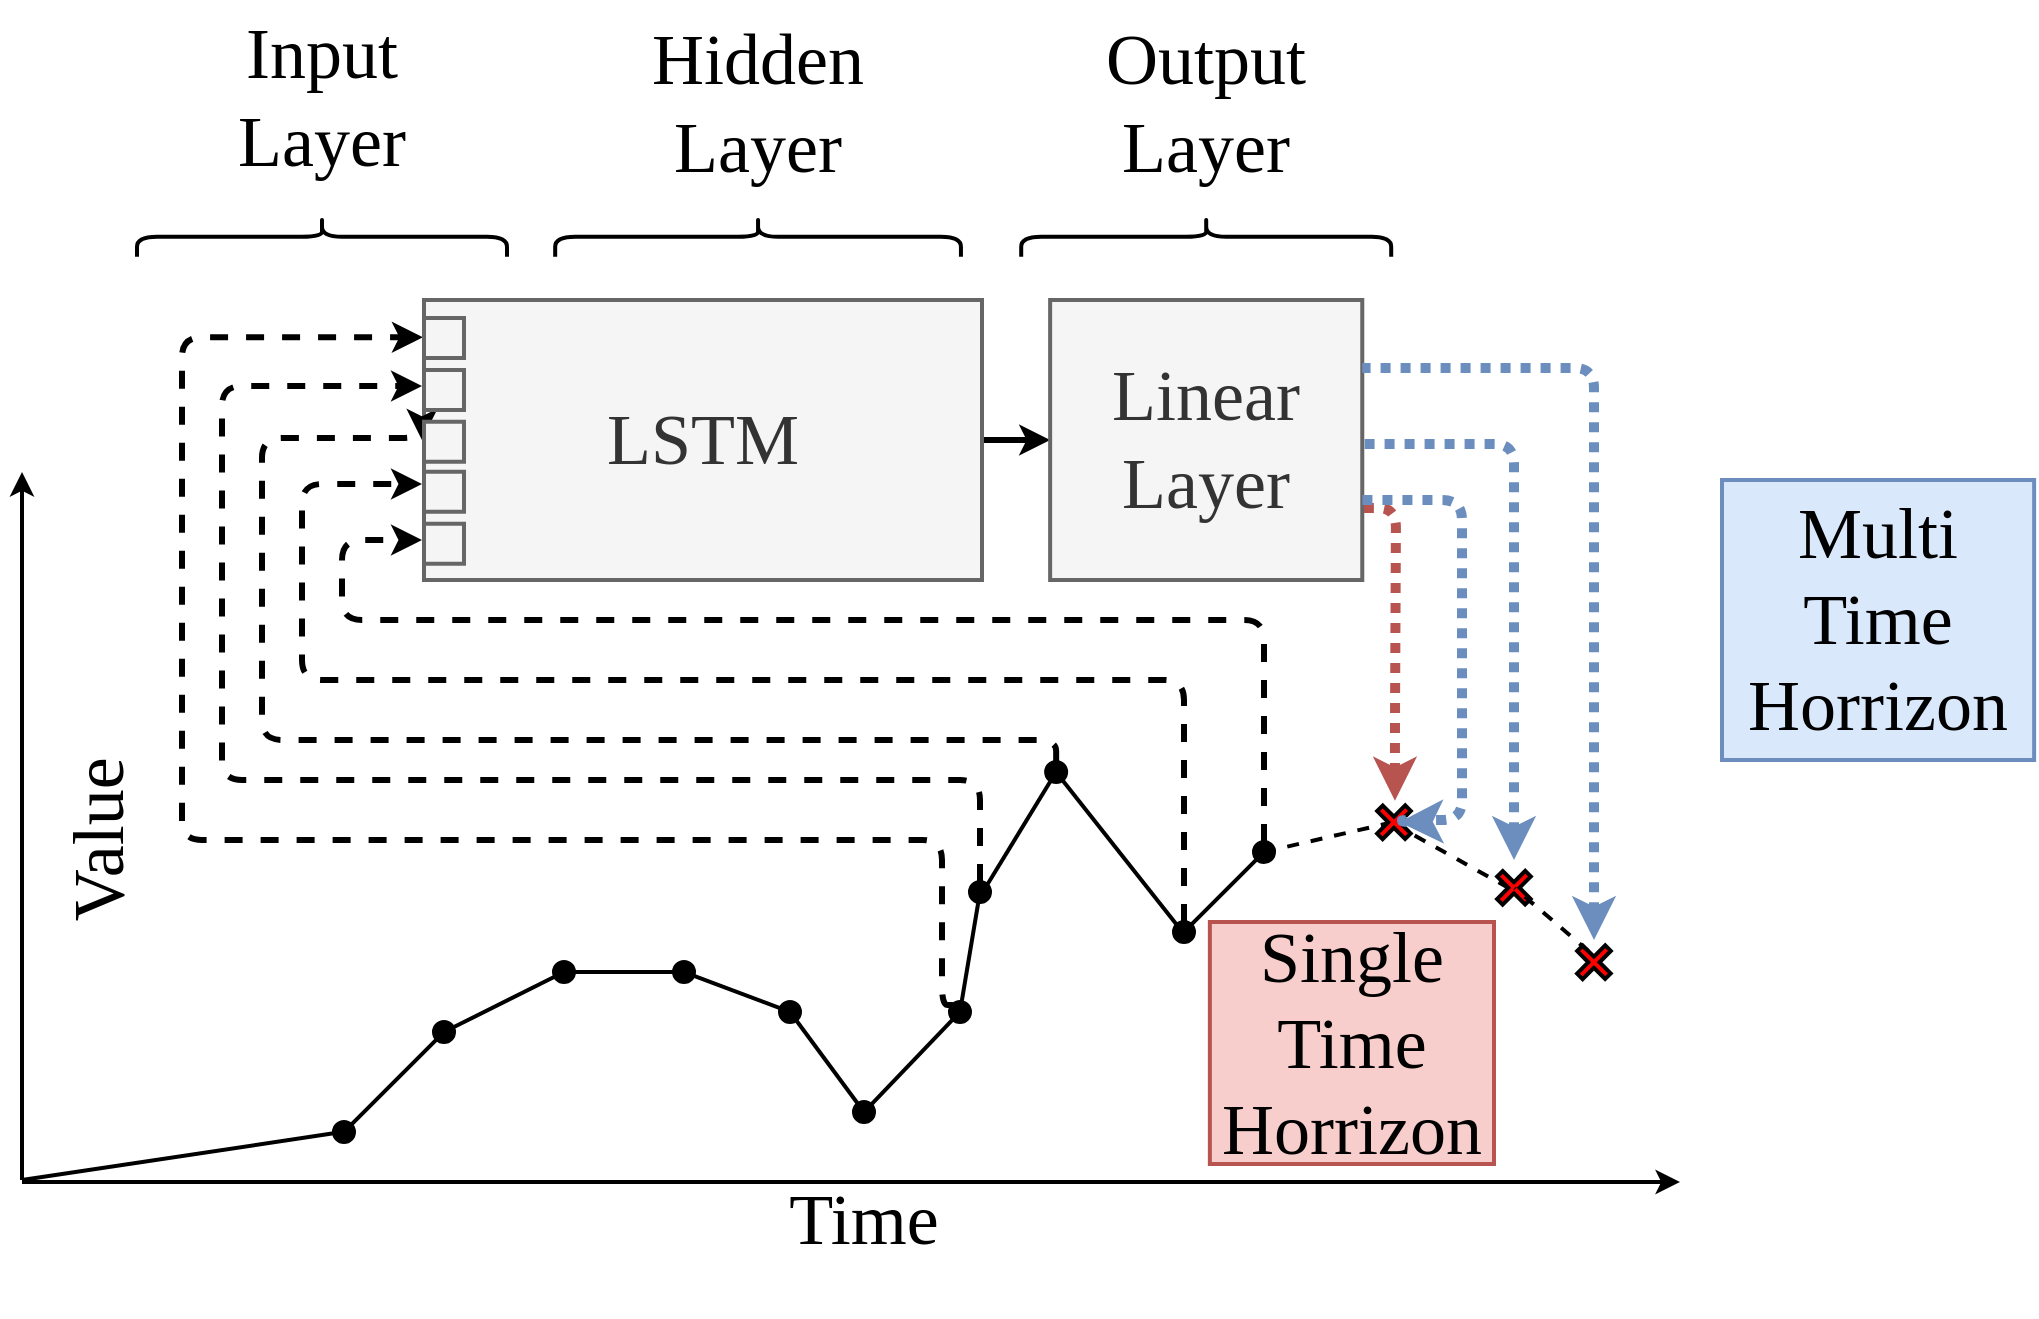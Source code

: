 <mxfile scale="5" border="0">
    <diagram id="FgpiK9OE_3OYkIBHCV0x" name="Page-1">
        <mxGraphModel dx="1987" dy="744" grid="1" gridSize="10" guides="1" tooltips="1" connect="1" arrows="1" fold="1" page="1" pageScale="1" pageWidth="850" pageHeight="1100" background="#ffffff" math="0" shadow="0">
            <root>
                <mxCell id="0"/>
                <mxCell id="1" parent="0"/>
                <mxCell id="117" value="" style="shape=curlyBracket;whiteSpace=wrap;html=1;rounded=1;fillColor=#FF0000;rotation=90;fontFamily=Garamond;fontSize=36;strokeWidth=2;" parent="1" vertex="1">
                    <mxGeometry x="368.03" y="146.93" width="20" height="202.88" as="geometry"/>
                </mxCell>
                <mxCell id="690" value="Hidden Layer" style="text;align=center;verticalAlign=middle;rounded=0;fontFamily=Garamond;html=1;whiteSpace=wrap;fontSize=36;rotation=0;strokeWidth=2;" parent="1" vertex="1">
                    <mxGeometry x="300.0" y="133.93" width="156.07" height="97.12" as="geometry"/>
                </mxCell>
                <mxCell id="692" value="" style="shape=curlyBracket;whiteSpace=wrap;html=1;rounded=1;fillColor=#FF0000;rotation=90;fontFamily=Garamond;fontSize=36;strokeWidth=2;" parent="1" vertex="1">
                    <mxGeometry x="150" y="155.87" width="20" height="185" as="geometry"/>
                </mxCell>
                <mxCell id="758" value="" style="edgeStyle=none;html=1;strokeWidth=3;" parent="1" source="695" target="699" edge="1">
                    <mxGeometry relative="1" as="geometry"/>
                </mxCell>
                <mxCell id="695" value="LSTM" style="text;align=center;verticalAlign=middle;rounded=0;fontFamily=Garamond;html=1;whiteSpace=wrap;fontSize=36;rotation=0;strokeWidth=2;fillColor=#f5f5f5;fontColor=#333333;strokeColor=#666666;" parent="1" vertex="1">
                    <mxGeometry x="211" y="280" width="279" height="140" as="geometry"/>
                </mxCell>
                <mxCell id="698" value="Input Layer" style="text;align=center;verticalAlign=middle;rounded=0;fontFamily=Garamond;html=1;whiteSpace=wrap;fontSize=36;rotation=0;strokeWidth=2;" parent="1" vertex="1">
                    <mxGeometry x="81.97" y="130" width="156.07" height="97.12" as="geometry"/>
                </mxCell>
                <mxCell id="699" value="Linear Layer" style="text;align=center;verticalAlign=middle;rounded=0;fontFamily=Garamond;html=1;whiteSpace=wrap;fontSize=36;rotation=0;strokeWidth=2;fillColor=#f5f5f5;fontColor=#333333;strokeColor=#666666;" parent="1" vertex="1">
                    <mxGeometry x="524.07" y="280" width="156.07" height="140" as="geometry"/>
                </mxCell>
                <mxCell id="700" value="" style="shape=curlyBracket;whiteSpace=wrap;html=1;rounded=1;fillColor=#FF0000;rotation=90;fontFamily=Garamond;fontSize=36;strokeWidth=2;" parent="1" vertex="1">
                    <mxGeometry x="592.1" y="155.87" width="20" height="185" as="geometry"/>
                </mxCell>
                <mxCell id="701" value="Output Layer" style="text;align=center;verticalAlign=middle;rounded=0;fontFamily=Garamond;html=1;whiteSpace=wrap;fontSize=36;rotation=0;strokeWidth=2;" parent="1" vertex="1">
                    <mxGeometry x="524.07" y="133.93" width="156.07" height="97.12" as="geometry"/>
                </mxCell>
                <mxCell id="704" value="" style="curved=1;endArrow=none;html=1;endFill=0;startArrow=none;entryX=0;entryY=0;entryDx=7.989;entryDy=7.904;fontFamily=Garamond;fontSize=36;strokeWidth=2;entryPerimeter=0;dashed=1;exitX=0.471;exitY=0.536;exitDx=0;exitDy=0;exitPerimeter=0;" parent="1" source="732" target="737" edge="1">
                    <mxGeometry width="50" height="50" relative="1" as="geometry">
                        <mxPoint x="641" y="566" as="sourcePoint"/>
                        <mxPoint x="706.162" y="550.923" as="targetPoint"/>
                        <Array as="points"/>
                    </mxGeometry>
                </mxCell>
                <mxCell id="705" value="" style="curved=1;endArrow=none;html=1;endFill=0;startArrow=none;entryX=0.514;entryY=0.5;entryDx=0;entryDy=0;fontFamily=Garamond;fontSize=36;strokeWidth=2;entryPerimeter=0;dashed=1;" parent="1" target="732" edge="1">
                    <mxGeometry width="50" height="50" relative="1" as="geometry">
                        <mxPoint x="631" y="556" as="sourcePoint"/>
                        <mxPoint x="637.464" y="569.536" as="targetPoint"/>
                        <Array as="points"/>
                    </mxGeometry>
                </mxCell>
                <mxCell id="706" value="" style="endArrow=classic;html=1;fontFamily=Garamond;fontSize=36;strokeWidth=2;" parent="1" edge="1">
                    <mxGeometry width="50" height="50" relative="1" as="geometry">
                        <mxPoint x="10" y="721" as="sourcePoint"/>
                        <mxPoint x="839" y="721" as="targetPoint"/>
                    </mxGeometry>
                </mxCell>
                <mxCell id="707" value="" style="endArrow=classic;html=1;fontFamily=Garamond;fontSize=36;strokeWidth=2;startArrow=none;" parent="1" edge="1">
                    <mxGeometry width="50" height="50" relative="1" as="geometry">
                        <mxPoint x="10" y="720" as="sourcePoint"/>
                        <mxPoint x="10" y="366" as="targetPoint"/>
                    </mxGeometry>
                </mxCell>
                <mxCell id="709" value="" style="curved=1;endArrow=none;html=1;endFill=0;fontFamily=Garamond;fontSize=36;strokeWidth=2;" parent="1" edge="1">
                    <mxGeometry width="50" height="50" relative="1" as="geometry">
                        <mxPoint x="10" y="720" as="sourcePoint"/>
                        <mxPoint x="170" y="696" as="targetPoint"/>
                        <Array as="points"/>
                    </mxGeometry>
                </mxCell>
                <mxCell id="710" value="" style="ellipse;whiteSpace=wrap;html=1;aspect=fixed;fillColor=#000000;fontFamily=Garamond;fontSize=36;strokeWidth=2;" parent="1" vertex="1">
                    <mxGeometry x="166" y="691" width="10" height="10" as="geometry"/>
                </mxCell>
                <mxCell id="712" value="" style="ellipse;whiteSpace=wrap;html=1;aspect=fixed;fillColor=#000000;fontFamily=Garamond;fontSize=36;strokeWidth=2;" parent="1" vertex="1">
                    <mxGeometry x="216" y="641" width="10" height="10" as="geometry"/>
                </mxCell>
                <mxCell id="713" value="" style="curved=1;endArrow=none;html=1;endFill=0;startArrow=none;fontFamily=Garamond;fontSize=36;strokeWidth=2;" parent="1" source="710" target="712" edge="1">
                    <mxGeometry width="50" height="50" relative="1" as="geometry">
                        <mxPoint x="210.041" y="559.054" as="sourcePoint"/>
                        <mxPoint x="789" y="573" as="targetPoint"/>
                        <Array as="points"/>
                    </mxGeometry>
                </mxCell>
                <mxCell id="714" value="" style="ellipse;whiteSpace=wrap;html=1;aspect=fixed;fillColor=#000000;fontFamily=Garamond;fontSize=36;strokeWidth=2;" parent="1" vertex="1">
                    <mxGeometry x="276" y="611" width="10" height="10" as="geometry"/>
                </mxCell>
                <mxCell id="715" value="" style="curved=1;endArrow=none;html=1;endFill=0;startArrow=none;fontFamily=Garamond;fontSize=36;strokeWidth=2;" parent="1" source="712" target="714" edge="1">
                    <mxGeometry width="50" height="50" relative="1" as="geometry">
                        <mxPoint x="268.069" y="523.094" as="sourcePoint"/>
                        <mxPoint x="789" y="573" as="targetPoint"/>
                        <Array as="points"/>
                    </mxGeometry>
                </mxCell>
                <mxCell id="716" value="" style="ellipse;whiteSpace=wrap;html=1;aspect=fixed;fillColor=#000000;fontFamily=Garamond;fontSize=36;strokeWidth=2;" parent="1" vertex="1">
                    <mxGeometry x="336" y="611" width="10" height="10" as="geometry"/>
                </mxCell>
                <mxCell id="717" value="" style="curved=1;endArrow=none;html=1;endFill=0;startArrow=none;fontFamily=Garamond;fontSize=36;strokeWidth=2;" parent="1" source="714" target="716" edge="1">
                    <mxGeometry width="50" height="50" relative="1" as="geometry">
                        <mxPoint x="293.293" y="570.95" as="sourcePoint"/>
                        <mxPoint x="789" y="573" as="targetPoint"/>
                        <Array as="points"/>
                    </mxGeometry>
                </mxCell>
                <mxCell id="718" value="" style="ellipse;whiteSpace=wrap;html=1;aspect=fixed;fillColor=#000000;fontFamily=Garamond;fontSize=36;strokeWidth=2;" parent="1" vertex="1">
                    <mxGeometry x="389" y="631" width="10" height="10" as="geometry"/>
                </mxCell>
                <mxCell id="719" value="" style="curved=1;endArrow=none;html=1;endFill=0;startArrow=none;fontFamily=Garamond;fontSize=36;strokeWidth=2;" parent="1" source="716" target="718" edge="1">
                    <mxGeometry width="50" height="50" relative="1" as="geometry">
                        <mxPoint x="348.835" y="617.272" as="sourcePoint"/>
                        <mxPoint x="789" y="573" as="targetPoint"/>
                        <Array as="points"/>
                    </mxGeometry>
                </mxCell>
                <mxCell id="720" value="" style="ellipse;whiteSpace=wrap;html=1;aspect=fixed;fillColor=#000000;fontFamily=Garamond;fontSize=36;strokeWidth=2;" parent="1" vertex="1">
                    <mxGeometry x="426" y="681" width="10" height="10" as="geometry"/>
                </mxCell>
                <mxCell id="721" value="" style="curved=1;endArrow=none;html=1;endFill=0;startArrow=none;fontFamily=Garamond;fontSize=36;strokeWidth=2;" parent="1" source="718" target="720" edge="1">
                    <mxGeometry width="50" height="50" relative="1" as="geometry">
                        <mxPoint x="408.95" y="636.707" as="sourcePoint"/>
                        <mxPoint x="789" y="573" as="targetPoint"/>
                        <Array as="points"/>
                    </mxGeometry>
                </mxCell>
                <mxCell id="722" value="" style="ellipse;whiteSpace=wrap;html=1;aspect=fixed;fillColor=#000000;fontFamily=Garamond;fontSize=36;strokeWidth=2;" parent="1" vertex="1">
                    <mxGeometry x="474" y="631" width="10" height="10" as="geometry"/>
                </mxCell>
                <mxCell id="723" value="" style="curved=1;endArrow=none;html=1;endFill=0;startArrow=none;fontFamily=Garamond;fontSize=36;strokeWidth=2;" parent="1" source="720" target="722" edge="1">
                    <mxGeometry width="50" height="50" relative="1" as="geometry">
                        <mxPoint x="444.85" y="680.927" as="sourcePoint"/>
                        <mxPoint x="789" y="573" as="targetPoint"/>
                        <Array as="points"/>
                    </mxGeometry>
                </mxCell>
                <mxCell id="724" value="" style="ellipse;whiteSpace=wrap;html=1;aspect=fixed;fillColor=#000000;fontFamily=Garamond;fontSize=36;strokeWidth=2;" parent="1" vertex="1">
                    <mxGeometry x="484" y="571" width="10" height="10" as="geometry"/>
                </mxCell>
                <mxCell id="725" value="" style="curved=1;endArrow=none;html=1;endFill=0;startArrow=none;fontFamily=Garamond;fontSize=36;strokeWidth=2;" parent="1" source="722" target="724" edge="1">
                    <mxGeometry width="50" height="50" relative="1" as="geometry">
                        <mxPoint x="459.661" y="750.956" as="sourcePoint"/>
                        <mxPoint x="789" y="573" as="targetPoint"/>
                        <Array as="points"/>
                    </mxGeometry>
                </mxCell>
                <mxCell id="751" style="edgeStyle=orthogonalEdgeStyle;html=1;exitX=0.5;exitY=0;exitDx=0;exitDy=0;dashed=1;strokeWidth=3;startArrow=none;startFill=0;endArrow=classic;endFill=1;" parent="1" source="726" edge="1">
                    <mxGeometry relative="1" as="geometry">
                        <mxPoint x="210" y="350" as="targetPoint"/>
                        <Array as="points">
                            <mxPoint x="527" y="500"/>
                            <mxPoint x="130" y="500"/>
                            <mxPoint x="130" y="349"/>
                        </Array>
                    </mxGeometry>
                </mxCell>
                <mxCell id="726" value="" style="ellipse;whiteSpace=wrap;html=1;aspect=fixed;fillColor=#000000;fontFamily=Garamond;fontSize=36;strokeWidth=2;" parent="1" vertex="1">
                    <mxGeometry x="522.07" y="511" width="10" height="10" as="geometry"/>
                </mxCell>
                <mxCell id="727" value="" style="curved=1;endArrow=none;html=1;endFill=0;startArrow=none;fontFamily=Garamond;fontSize=36;strokeWidth=2;exitX=1;exitY=0;exitDx=0;exitDy=0;" parent="1" source="724" target="726" edge="1">
                    <mxGeometry width="50" height="50" relative="1" as="geometry">
                        <mxPoint x="474" y="566" as="sourcePoint"/>
                        <mxPoint x="789" y="573" as="targetPoint"/>
                        <Array as="points"/>
                    </mxGeometry>
                </mxCell>
                <mxCell id="728" value="" style="curved=1;endArrow=none;html=1;endFill=0;startArrow=none;entryX=0;entryY=1;entryDx=0;entryDy=0;fontFamily=Garamond;fontSize=36;strokeWidth=2;" parent="1" source="730" target="729" edge="1">
                    <mxGeometry width="50" height="50" relative="1" as="geometry">
                        <mxPoint x="677.862" y="529.176" as="sourcePoint"/>
                        <mxPoint x="789" y="573" as="targetPoint"/>
                        <Array as="points"/>
                    </mxGeometry>
                </mxCell>
                <mxCell id="745" style="edgeStyle=orthogonalEdgeStyle;html=1;dashed=1;endArrow=classic;endFill=1;strokeWidth=3;" parent="1" source="729" edge="1">
                    <mxGeometry relative="1" as="geometry">
                        <mxPoint x="210" y="400" as="targetPoint"/>
                        <Array as="points">
                            <mxPoint x="631" y="440"/>
                            <mxPoint x="170" y="440"/>
                            <mxPoint x="170" y="400"/>
                        </Array>
                    </mxGeometry>
                </mxCell>
                <mxCell id="729" value="" style="ellipse;whiteSpace=wrap;html=1;aspect=fixed;fillColor=#000000;fontFamily=Garamond;fontSize=36;strokeWidth=2;" parent="1" vertex="1">
                    <mxGeometry x="626" y="551" width="10" height="10" as="geometry"/>
                </mxCell>
                <mxCell id="746" style="edgeStyle=orthogonalEdgeStyle;html=1;dashed=1;endArrow=classic;endFill=1;strokeWidth=3;startArrow=none;startFill=0;" parent="1" edge="1">
                    <mxGeometry relative="1" as="geometry">
                        <mxPoint x="210" y="372" as="targetPoint"/>
                        <Array as="points">
                            <mxPoint x="591" y="470"/>
                            <mxPoint x="150" y="470"/>
                            <mxPoint x="150" y="372"/>
                        </Array>
                        <mxPoint x="591" y="591" as="sourcePoint"/>
                    </mxGeometry>
                </mxCell>
                <mxCell id="730" value="" style="ellipse;whiteSpace=wrap;html=1;aspect=fixed;fillColor=#000000;fontFamily=Garamond;fontSize=36;strokeWidth=2;" parent="1" vertex="1">
                    <mxGeometry x="586" y="591" width="10" height="10" as="geometry"/>
                </mxCell>
                <mxCell id="731" value="" style="curved=1;endArrow=none;html=1;endFill=0;startArrow=none;fontFamily=Garamond;fontSize=36;strokeWidth=2;entryX=0;entryY=0;entryDx=0;entryDy=0;" parent="1" target="730" edge="1">
                    <mxGeometry width="50" height="50" relative="1" as="geometry">
                        <mxPoint x="527" y="516" as="sourcePoint"/>
                        <mxPoint x="674" y="556" as="targetPoint"/>
                        <Array as="points"/>
                    </mxGeometry>
                </mxCell>
                <mxCell id="747" style="edgeStyle=orthogonalEdgeStyle;html=1;dashed=1;endArrow=none;endFill=0;startArrow=classic;startFill=1;strokeWidth=5;entryX=1;entryY=0.75;entryDx=0;entryDy=0;dashPattern=1 1;fillColor=#f8cecc;strokeColor=#b85450;exitX=0.9;exitY=0.132;exitDx=0;exitDy=0;exitPerimeter=0;" parent="1" source="732" edge="1">
                    <mxGeometry relative="1" as="geometry">
                        <mxPoint x="680.14" y="384" as="targetPoint"/>
                        <mxPoint x="696" y="659" as="sourcePoint"/>
                        <Array as="points">
                            <mxPoint x="697" y="490"/>
                            <mxPoint x="697" y="490"/>
                            <mxPoint x="697" y="384"/>
                        </Array>
                    </mxGeometry>
                </mxCell>
                <mxCell id="732" value="" style="shape=cross;whiteSpace=wrap;html=1;rotation=-45;fillColor=#FF0000;fontFamily=Garamond;fontSize=36;strokeWidth=2;" parent="1" vertex="1">
                    <mxGeometry x="686" y="531.24" width="19.93" height="19.76" as="geometry"/>
                </mxCell>
                <mxCell id="734" value="Value" style="text;align=center;verticalAlign=middle;rounded=0;fontFamily=Garamond;html=1;whiteSpace=wrap;fontSize=36;rotation=-90;strokeWidth=2;" parent="1" vertex="1">
                    <mxGeometry x="-30" y="501" width="156.07" height="97.12" as="geometry"/>
                </mxCell>
                <mxCell id="735" value="Time" style="text;align=center;verticalAlign=middle;rounded=0;fontFamily=Garamond;html=1;whiteSpace=wrap;fontSize=36;rotation=0;strokeWidth=2;" parent="1" vertex="1">
                    <mxGeometry x="352.97" y="691" width="156.07" height="97.12" as="geometry"/>
                </mxCell>
                <mxCell id="737" value="" style="shape=cross;whiteSpace=wrap;html=1;rotation=-45;fillColor=#FF0000;fontFamily=Garamond;fontSize=36;strokeWidth=2;" parent="1" vertex="1">
                    <mxGeometry x="746" y="564" width="19.93" height="19.76" as="geometry"/>
                </mxCell>
                <mxCell id="738" value="" style="shape=cross;whiteSpace=wrap;html=1;rotation=-45;fillColor=#FF0000;fontFamily=Garamond;fontSize=36;strokeWidth=2;" parent="1" vertex="1">
                    <mxGeometry x="786" y="601.24" width="19.93" height="19.76" as="geometry"/>
                </mxCell>
                <mxCell id="739" value="" style="curved=1;endArrow=none;html=1;endFill=0;startArrow=none;fontFamily=Garamond;fontSize=36;strokeWidth=2;dashed=1;exitX=0;exitY=0;exitDx=11.941;exitDy=3.952;exitPerimeter=0;entryX=0.508;entryY=0.517;entryDx=0;entryDy=0;entryPerimeter=0;" parent="1" source="738" target="737" edge="1">
                    <mxGeometry width="50" height="50" relative="1" as="geometry">
                        <mxPoint x="763" y="661" as="sourcePoint"/>
                        <mxPoint x="756" y="571" as="targetPoint"/>
                        <Array as="points"/>
                    </mxGeometry>
                </mxCell>
                <mxCell id="748" style="edgeStyle=orthogonalEdgeStyle;html=1;dashed=1;endArrow=none;endFill=0;startArrow=classic;startFill=1;strokeWidth=5;entryX=1;entryY=0.25;entryDx=0;entryDy=0;dashPattern=1 1;fillColor=#dae8fc;strokeColor=#6c8ebf;" parent="1" edge="1">
                    <mxGeometry relative="1" as="geometry">
                        <mxPoint x="680.14" y="314" as="targetPoint"/>
                        <mxPoint x="796" y="600" as="sourcePoint"/>
                        <Array as="points">
                            <mxPoint x="796" y="314"/>
                        </Array>
                    </mxGeometry>
                </mxCell>
                <mxCell id="749" style="edgeStyle=orthogonalEdgeStyle;html=1;dashed=1;endArrow=none;endFill=0;startArrow=classic;startFill=1;strokeWidth=5;dashPattern=1 1;fillColor=#dae8fc;strokeColor=#6c8ebf;" parent="1" edge="1">
                    <mxGeometry relative="1" as="geometry">
                        <mxPoint x="680.14" y="352" as="targetPoint"/>
                        <mxPoint x="756" y="560" as="sourcePoint"/>
                        <Array as="points">
                            <mxPoint x="756" y="352"/>
                        </Array>
                    </mxGeometry>
                </mxCell>
                <mxCell id="752" style="edgeStyle=orthogonalEdgeStyle;html=1;exitX=0.5;exitY=0;exitDx=0;exitDy=0;dashed=1;strokeWidth=3;startArrow=none;startFill=0;endArrow=classic;endFill=1;" parent="1" source="724" edge="1">
                    <mxGeometry relative="1" as="geometry">
                        <mxPoint x="522.02" y="615.87" as="sourcePoint"/>
                        <mxPoint x="210" y="323" as="targetPoint"/>
                        <Array as="points">
                            <mxPoint x="489" y="520"/>
                            <mxPoint x="110" y="520"/>
                            <mxPoint x="110" y="323"/>
                        </Array>
                    </mxGeometry>
                </mxCell>
                <mxCell id="753" style="edgeStyle=orthogonalEdgeStyle;html=1;exitX=0;exitY=0;exitDx=0;exitDy=0;entryX=-0.002;entryY=0.133;entryDx=0;entryDy=0;dashed=1;strokeWidth=3;startArrow=none;startFill=0;endArrow=classic;endFill=1;entryPerimeter=0;" parent="1" source="722" target="695" edge="1">
                    <mxGeometry relative="1" as="geometry">
                        <mxPoint x="426" y="669.13" as="sourcePoint"/>
                        <mxPoint x="231.326" y="310.0" as="targetPoint"/>
                        <Array as="points">
                            <mxPoint x="470" y="633"/>
                            <mxPoint x="470" y="550"/>
                            <mxPoint x="90" y="550"/>
                            <mxPoint x="90" y="299"/>
                        </Array>
                    </mxGeometry>
                </mxCell>
                <mxCell id="754" value="Multi Time Horrizon" style="text;align=center;verticalAlign=middle;rounded=0;fontFamily=Garamond;html=1;whiteSpace=wrap;fontSize=36;rotation=0;strokeWidth=2;fillColor=#dae8fc;strokeColor=#6c8ebf;" parent="1" vertex="1">
                    <mxGeometry x="860.0" y="370" width="156.07" height="140" as="geometry"/>
                </mxCell>
                <mxCell id="755" value="Single Time Horrizon" style="text;align=center;verticalAlign=middle;rounded=0;fontFamily=Garamond;html=1;whiteSpace=wrap;fontSize=36;rotation=0;strokeWidth=2;fillColor=#f8cecc;strokeColor=#b85450;" parent="1" vertex="1">
                    <mxGeometry x="603.93" y="591" width="142.07" height="121" as="geometry"/>
                </mxCell>
                <mxCell id="756" style="edgeStyle=orthogonalEdgeStyle;html=1;dashed=1;endArrow=none;endFill=0;startArrow=classic;startFill=1;strokeWidth=5;dashPattern=1 1;fillColor=#dae8fc;strokeColor=#6c8ebf;exitX=0;exitY=0;exitDx=11.941;exitDy=11.856;exitPerimeter=0;" parent="1" source="732" edge="1">
                    <mxGeometry relative="1" as="geometry">
                        <mxPoint x="680" y="380" as="targetPoint"/>
                        <mxPoint x="766" y="570" as="sourcePoint"/>
                        <Array as="points">
                            <mxPoint x="700" y="541"/>
                            <mxPoint x="700" y="540"/>
                            <mxPoint x="730" y="540"/>
                            <mxPoint x="730" y="380"/>
                        </Array>
                    </mxGeometry>
                </mxCell>
                <mxCell id="763" value="" style="text;align=center;verticalAlign=middle;rounded=0;fontFamily=Garamond;html=1;whiteSpace=wrap;fontSize=36;rotation=0;strokeWidth=2;fillColor=#f5f5f5;fontColor=#333333;strokeColor=#666666;" vertex="1" parent="1">
                    <mxGeometry x="211" y="315" width="20" height="20" as="geometry"/>
                </mxCell>
                <mxCell id="764" value="" style="text;align=center;verticalAlign=middle;rounded=0;fontFamily=Garamond;html=1;whiteSpace=wrap;fontSize=36;rotation=0;strokeWidth=2;fillColor=#f5f5f5;fontColor=#333333;strokeColor=#666666;" vertex="1" parent="1">
                    <mxGeometry x="211" y="340.87" width="20" height="20" as="geometry"/>
                </mxCell>
                <mxCell id="765" value="" style="text;align=center;verticalAlign=middle;rounded=0;fontFamily=Garamond;html=1;whiteSpace=wrap;fontSize=36;rotation=0;strokeWidth=2;fillColor=#f5f5f5;fontColor=#333333;strokeColor=#666666;" vertex="1" parent="1">
                    <mxGeometry x="211" y="289" width="20" height="20" as="geometry"/>
                </mxCell>
                <mxCell id="766" value="" style="text;align=center;verticalAlign=middle;rounded=0;fontFamily=Garamond;html=1;whiteSpace=wrap;fontSize=36;rotation=0;strokeWidth=2;fillColor=#f5f5f5;fontColor=#333333;strokeColor=#666666;" vertex="1" parent="1">
                    <mxGeometry x="211" y="365.87" width="20" height="20" as="geometry"/>
                </mxCell>
                <mxCell id="767" value="" style="text;align=center;verticalAlign=middle;rounded=0;fontFamily=Garamond;html=1;whiteSpace=wrap;fontSize=36;rotation=0;strokeWidth=2;fillColor=#f5f5f5;fontColor=#333333;strokeColor=#666666;" vertex="1" parent="1">
                    <mxGeometry x="211" y="391.87" width="20" height="20" as="geometry"/>
                </mxCell>
            </root>
        </mxGraphModel>
    </diagram>
</mxfile>